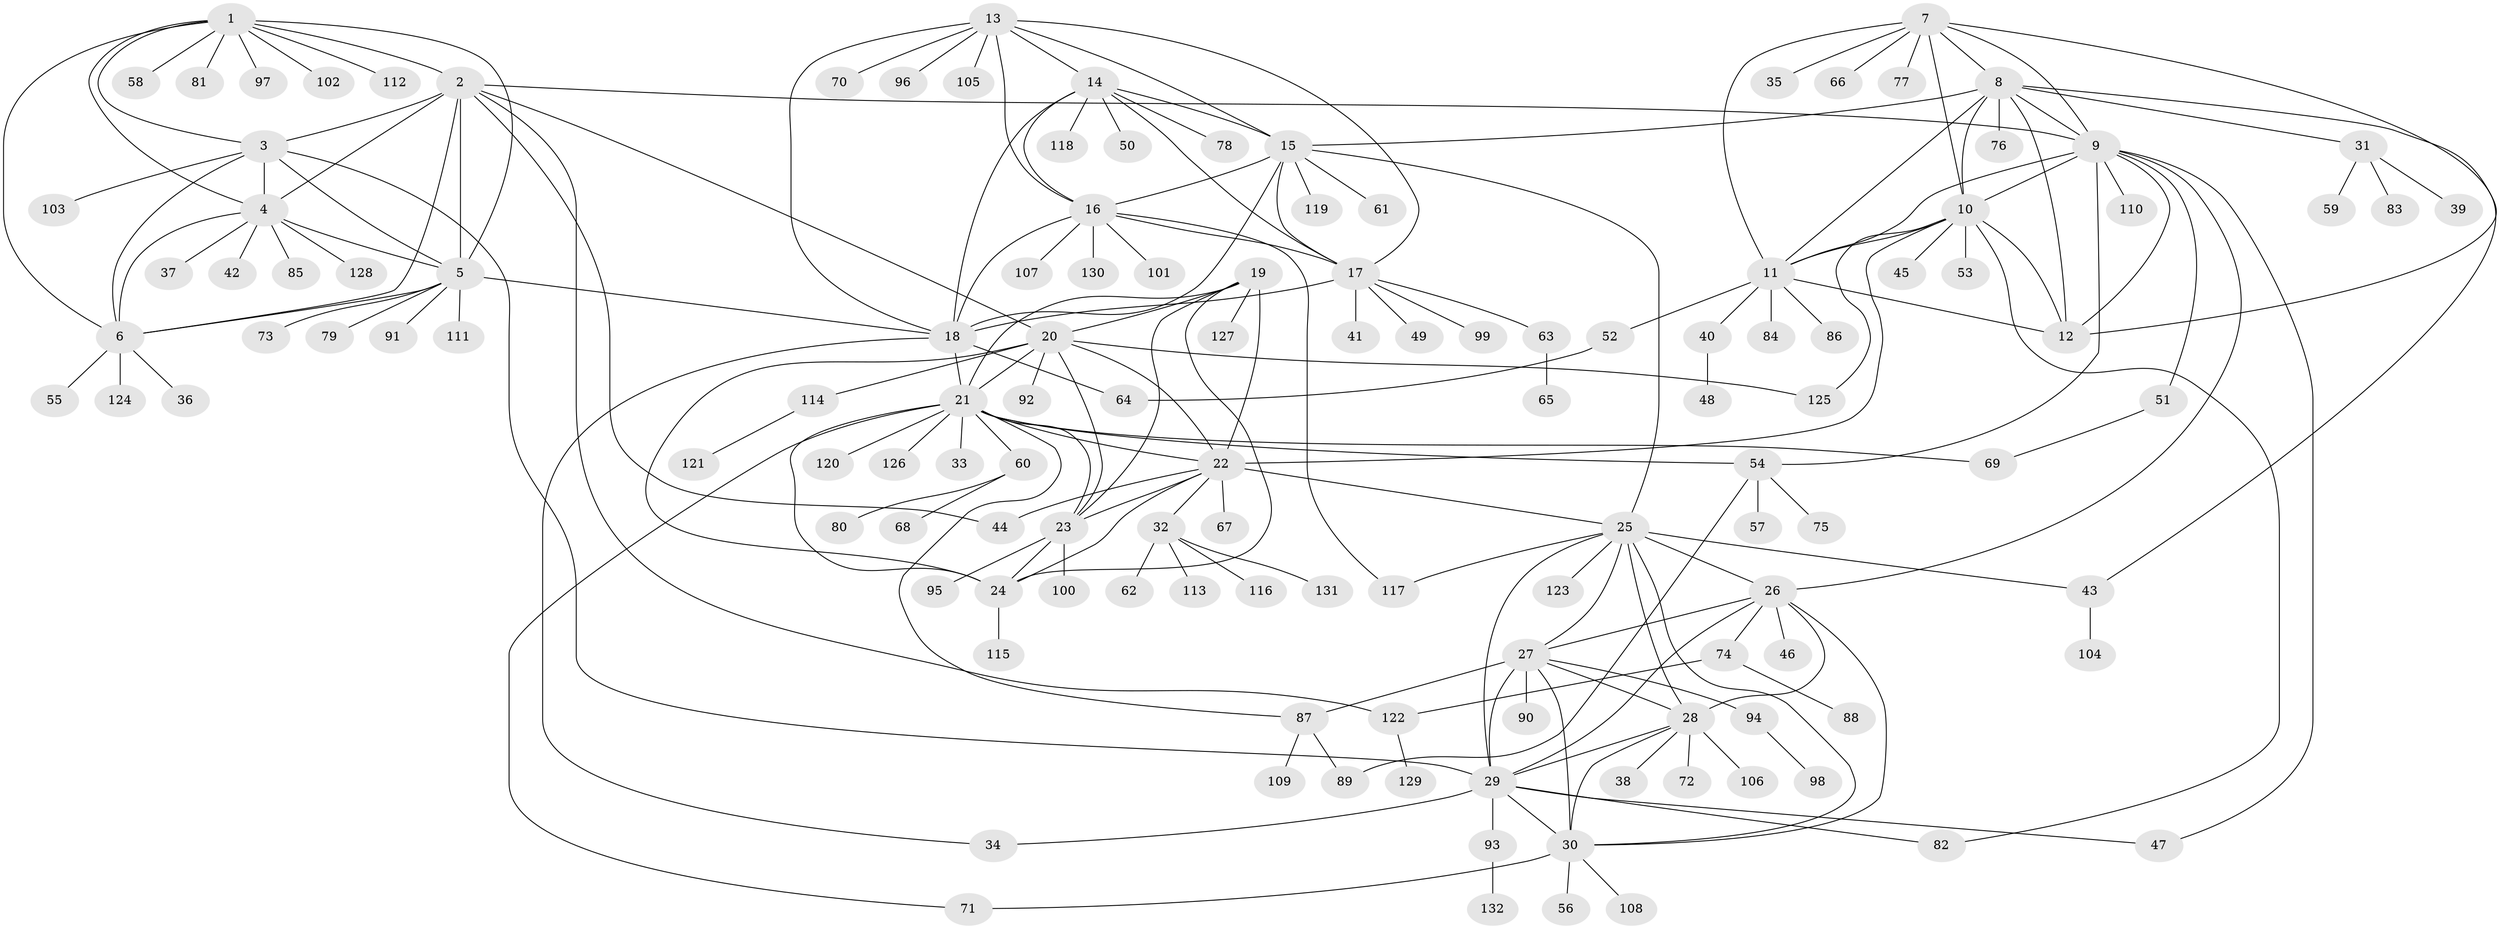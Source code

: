 // coarse degree distribution, {8: 0.047619047619047616, 9: 0.02857142857142857, 7: 0.01904761904761905, 15: 0.01904761904761905, 5: 0.009523809523809525, 13: 0.009523809523809525, 6: 0.047619047619047616, 12: 0.01904761904761905, 4: 0.02857142857142857, 3: 0.02857142857142857, 1: 0.6095238095238096, 2: 0.13333333333333333}
// Generated by graph-tools (version 1.1) at 2025/52/02/27/25 19:52:19]
// undirected, 132 vertices, 201 edges
graph export_dot {
graph [start="1"]
  node [color=gray90,style=filled];
  1;
  2;
  3;
  4;
  5;
  6;
  7;
  8;
  9;
  10;
  11;
  12;
  13;
  14;
  15;
  16;
  17;
  18;
  19;
  20;
  21;
  22;
  23;
  24;
  25;
  26;
  27;
  28;
  29;
  30;
  31;
  32;
  33;
  34;
  35;
  36;
  37;
  38;
  39;
  40;
  41;
  42;
  43;
  44;
  45;
  46;
  47;
  48;
  49;
  50;
  51;
  52;
  53;
  54;
  55;
  56;
  57;
  58;
  59;
  60;
  61;
  62;
  63;
  64;
  65;
  66;
  67;
  68;
  69;
  70;
  71;
  72;
  73;
  74;
  75;
  76;
  77;
  78;
  79;
  80;
  81;
  82;
  83;
  84;
  85;
  86;
  87;
  88;
  89;
  90;
  91;
  92;
  93;
  94;
  95;
  96;
  97;
  98;
  99;
  100;
  101;
  102;
  103;
  104;
  105;
  106;
  107;
  108;
  109;
  110;
  111;
  112;
  113;
  114;
  115;
  116;
  117;
  118;
  119;
  120;
  121;
  122;
  123;
  124;
  125;
  126;
  127;
  128;
  129;
  130;
  131;
  132;
  1 -- 2;
  1 -- 3;
  1 -- 4;
  1 -- 5;
  1 -- 6;
  1 -- 58;
  1 -- 81;
  1 -- 97;
  1 -- 102;
  1 -- 112;
  2 -- 3;
  2 -- 4;
  2 -- 5;
  2 -- 6;
  2 -- 9;
  2 -- 20;
  2 -- 44;
  2 -- 122;
  3 -- 4;
  3 -- 5;
  3 -- 6;
  3 -- 29;
  3 -- 103;
  4 -- 5;
  4 -- 6;
  4 -- 37;
  4 -- 42;
  4 -- 85;
  4 -- 128;
  5 -- 6;
  5 -- 18;
  5 -- 73;
  5 -- 79;
  5 -- 91;
  5 -- 111;
  6 -- 36;
  6 -- 55;
  6 -- 124;
  7 -- 8;
  7 -- 9;
  7 -- 10;
  7 -- 11;
  7 -- 12;
  7 -- 35;
  7 -- 66;
  7 -- 77;
  8 -- 9;
  8 -- 10;
  8 -- 11;
  8 -- 12;
  8 -- 15;
  8 -- 31;
  8 -- 43;
  8 -- 76;
  9 -- 10;
  9 -- 11;
  9 -- 12;
  9 -- 26;
  9 -- 47;
  9 -- 51;
  9 -- 54;
  9 -- 110;
  10 -- 11;
  10 -- 12;
  10 -- 22;
  10 -- 45;
  10 -- 53;
  10 -- 82;
  10 -- 125;
  11 -- 12;
  11 -- 40;
  11 -- 52;
  11 -- 84;
  11 -- 86;
  13 -- 14;
  13 -- 15;
  13 -- 16;
  13 -- 17;
  13 -- 18;
  13 -- 70;
  13 -- 96;
  13 -- 105;
  14 -- 15;
  14 -- 16;
  14 -- 17;
  14 -- 18;
  14 -- 50;
  14 -- 78;
  14 -- 118;
  15 -- 16;
  15 -- 17;
  15 -- 18;
  15 -- 25;
  15 -- 61;
  15 -- 119;
  16 -- 17;
  16 -- 18;
  16 -- 101;
  16 -- 107;
  16 -- 117;
  16 -- 130;
  17 -- 18;
  17 -- 41;
  17 -- 49;
  17 -- 63;
  17 -- 99;
  18 -- 21;
  18 -- 34;
  18 -- 64;
  19 -- 20;
  19 -- 21;
  19 -- 22;
  19 -- 23;
  19 -- 24;
  19 -- 127;
  20 -- 21;
  20 -- 22;
  20 -- 23;
  20 -- 24;
  20 -- 92;
  20 -- 114;
  20 -- 125;
  21 -- 22;
  21 -- 23;
  21 -- 24;
  21 -- 33;
  21 -- 54;
  21 -- 60;
  21 -- 69;
  21 -- 71;
  21 -- 87;
  21 -- 120;
  21 -- 126;
  22 -- 23;
  22 -- 24;
  22 -- 25;
  22 -- 32;
  22 -- 44;
  22 -- 67;
  23 -- 24;
  23 -- 95;
  23 -- 100;
  24 -- 115;
  25 -- 26;
  25 -- 27;
  25 -- 28;
  25 -- 29;
  25 -- 30;
  25 -- 43;
  25 -- 117;
  25 -- 123;
  26 -- 27;
  26 -- 28;
  26 -- 29;
  26 -- 30;
  26 -- 46;
  26 -- 74;
  27 -- 28;
  27 -- 29;
  27 -- 30;
  27 -- 87;
  27 -- 90;
  27 -- 94;
  28 -- 29;
  28 -- 30;
  28 -- 38;
  28 -- 72;
  28 -- 106;
  29 -- 30;
  29 -- 34;
  29 -- 47;
  29 -- 82;
  29 -- 93;
  30 -- 56;
  30 -- 71;
  30 -- 108;
  31 -- 39;
  31 -- 59;
  31 -- 83;
  32 -- 62;
  32 -- 113;
  32 -- 116;
  32 -- 131;
  40 -- 48;
  43 -- 104;
  51 -- 69;
  52 -- 64;
  54 -- 57;
  54 -- 75;
  54 -- 89;
  60 -- 68;
  60 -- 80;
  63 -- 65;
  74 -- 88;
  74 -- 122;
  87 -- 89;
  87 -- 109;
  93 -- 132;
  94 -- 98;
  114 -- 121;
  122 -- 129;
}
